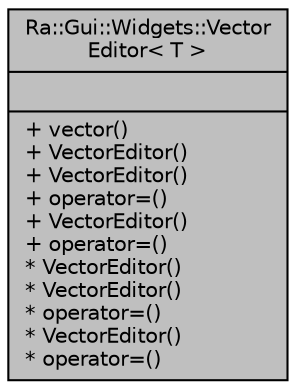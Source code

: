 digraph "Ra::Gui::Widgets::VectorEditor&lt; T &gt;"
{
 // INTERACTIVE_SVG=YES
 // LATEX_PDF_SIZE
  edge [fontname="Helvetica",fontsize="10",labelfontname="Helvetica",labelfontsize="10"];
  node [fontname="Helvetica",fontsize="10",shape=record];
  Node1 [label="{Ra::Gui::Widgets::Vector\lEditor\< T \>\n||+ vector()\l+ VectorEditor()\l+ VectorEditor()\l+ operator=()\l+ VectorEditor()\l+ operator=()\l* VectorEditor()\l* VectorEditor()\l* operator=()\l* VectorEditor()\l* operator=()\l}",height=0.2,width=0.4,color="black", fillcolor="grey75", style="filled", fontcolor="black",tooltip=" "];
}
